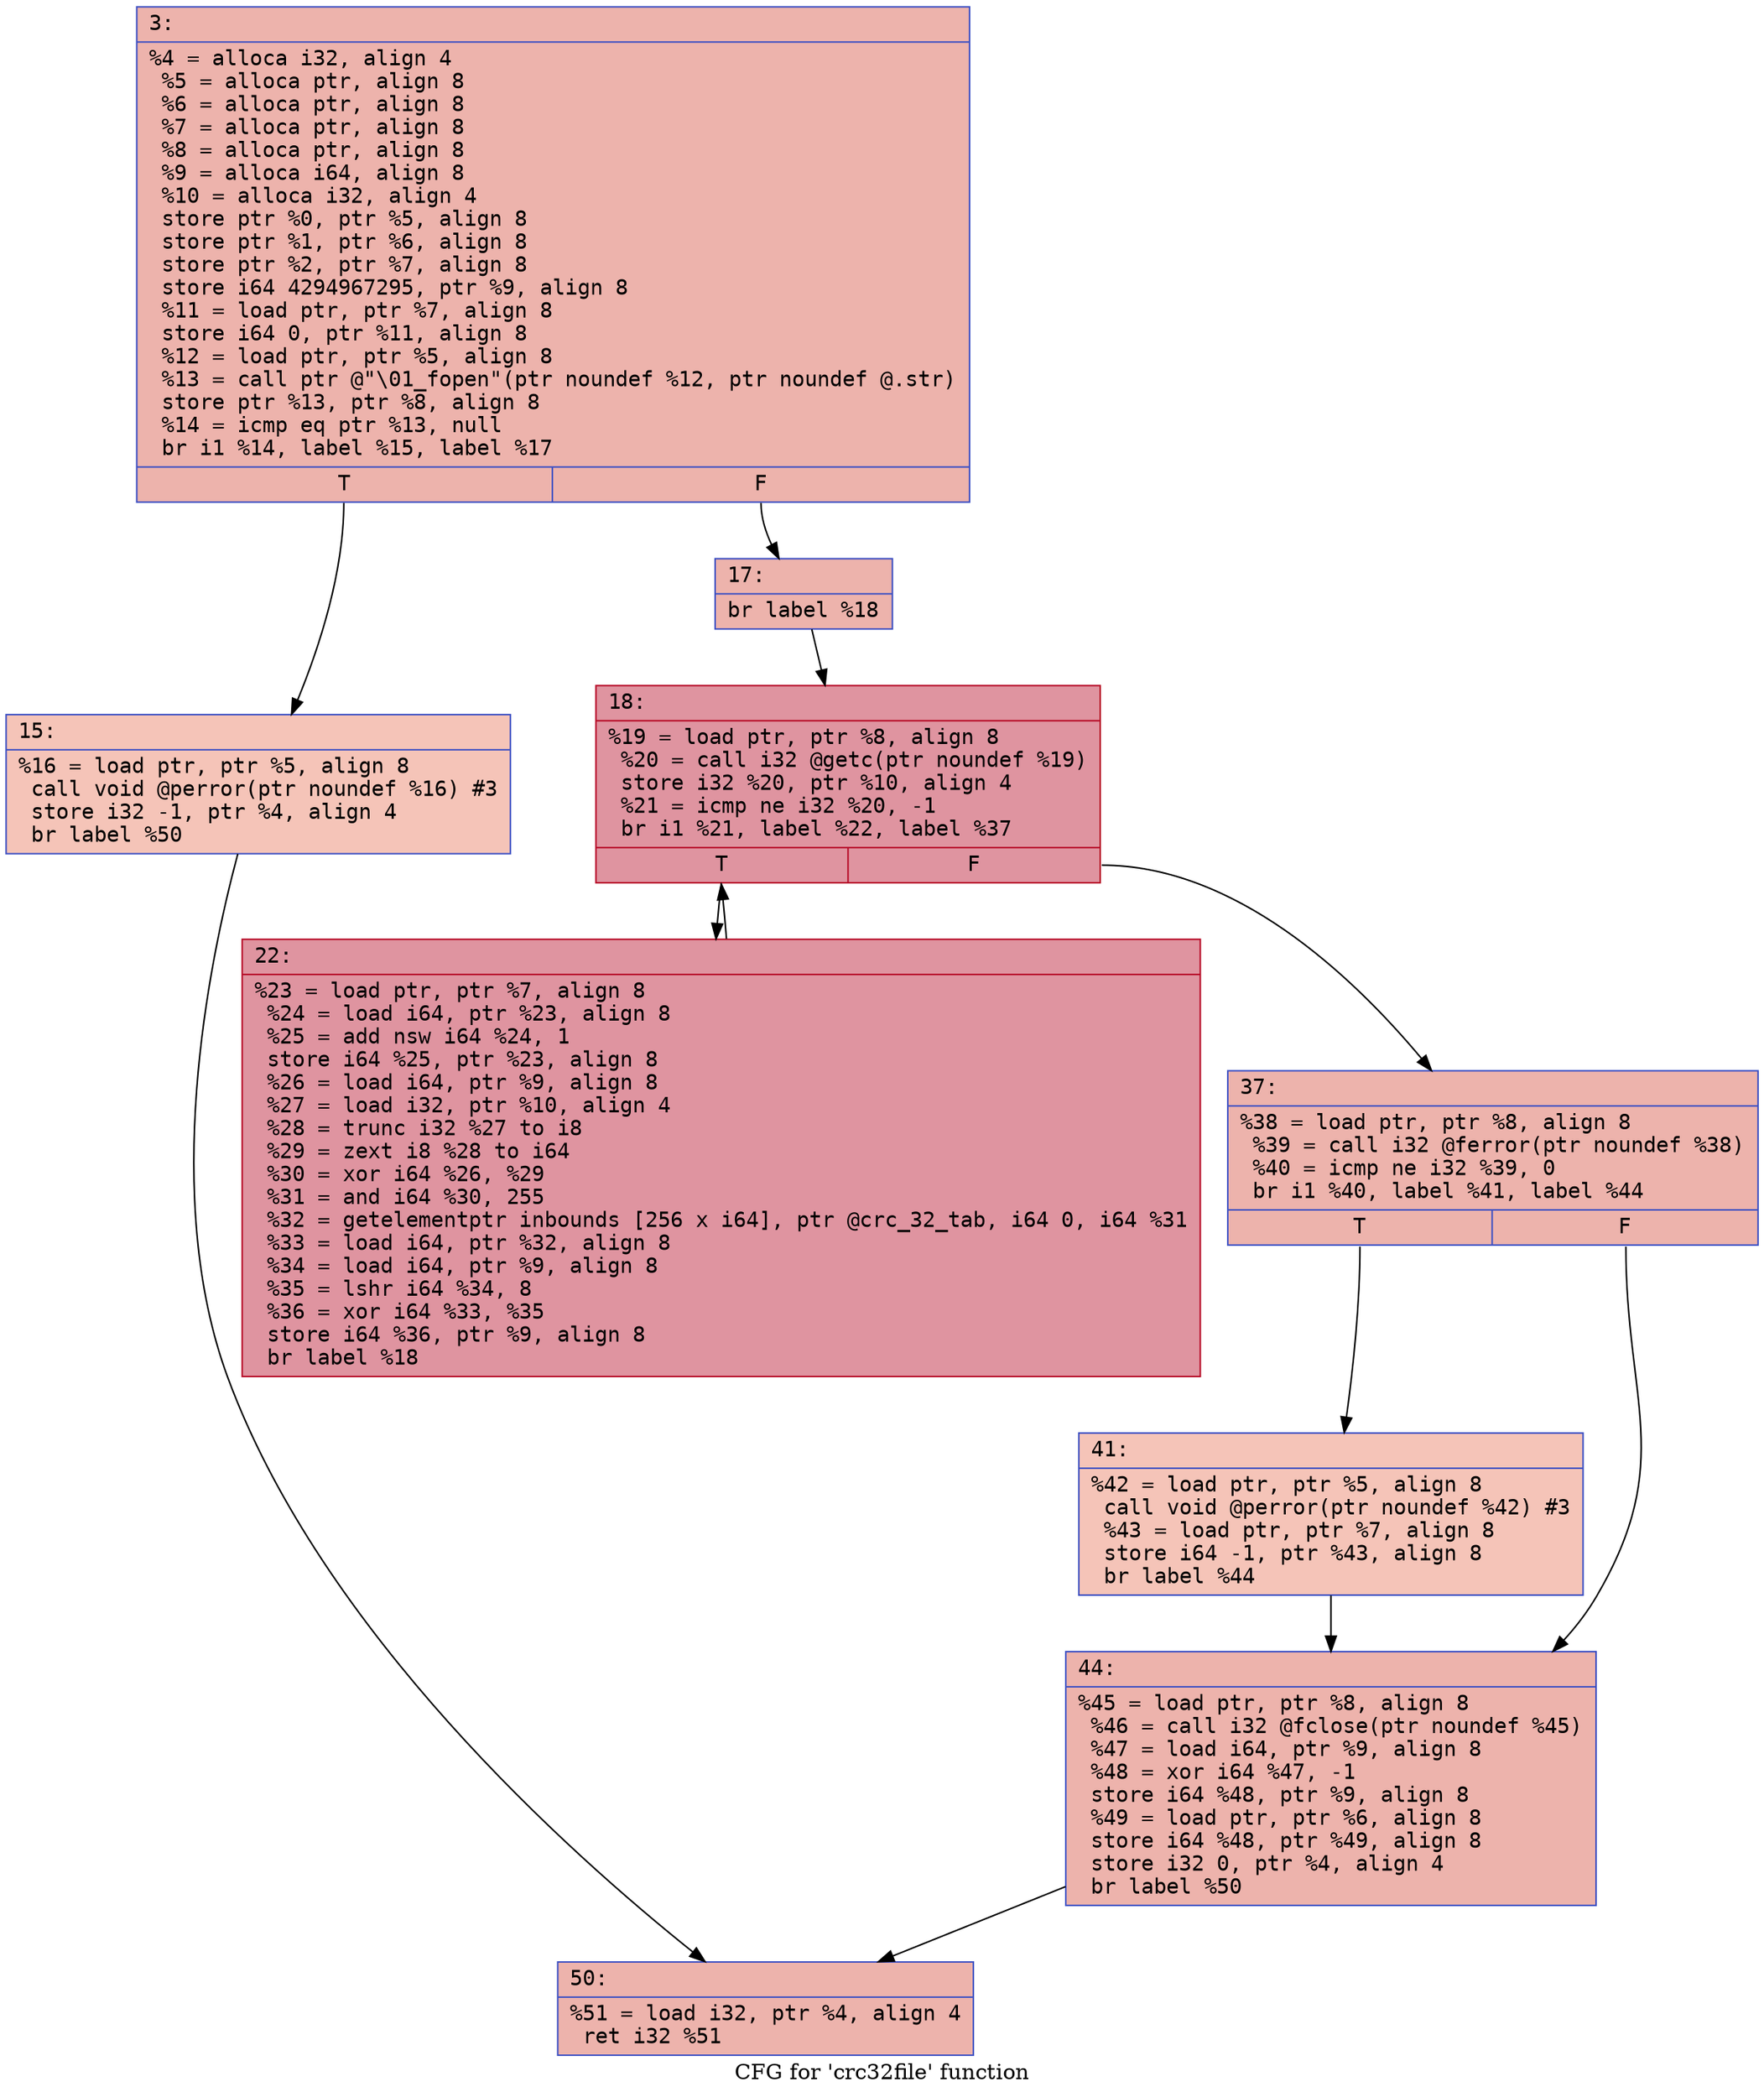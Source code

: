 digraph "CFG for 'crc32file' function" {
	label="CFG for 'crc32file' function";

	Node0x60000392c730 [shape=record,color="#3d50c3ff", style=filled, fillcolor="#d6524470" fontname="Courier",label="{3:\l|  %4 = alloca i32, align 4\l  %5 = alloca ptr, align 8\l  %6 = alloca ptr, align 8\l  %7 = alloca ptr, align 8\l  %8 = alloca ptr, align 8\l  %9 = alloca i64, align 8\l  %10 = alloca i32, align 4\l  store ptr %0, ptr %5, align 8\l  store ptr %1, ptr %6, align 8\l  store ptr %2, ptr %7, align 8\l  store i64 4294967295, ptr %9, align 8\l  %11 = load ptr, ptr %7, align 8\l  store i64 0, ptr %11, align 8\l  %12 = load ptr, ptr %5, align 8\l  %13 = call ptr @\"\\01_fopen\"(ptr noundef %12, ptr noundef @.str)\l  store ptr %13, ptr %8, align 8\l  %14 = icmp eq ptr %13, null\l  br i1 %14, label %15, label %17\l|{<s0>T|<s1>F}}"];
	Node0x60000392c730:s0 -> Node0x60000392c780[tooltip="3 -> 15\nProbability 5.88%" ];
	Node0x60000392c730:s1 -> Node0x60000392c7d0[tooltip="3 -> 17\nProbability 94.12%" ];
	Node0x60000392c780 [shape=record,color="#3d50c3ff", style=filled, fillcolor="#e97a5f70" fontname="Courier",label="{15:\l|  %16 = load ptr, ptr %5, align 8\l  call void @perror(ptr noundef %16) #3\l  store i32 -1, ptr %4, align 4\l  br label %50\l}"];
	Node0x60000392c780 -> Node0x60000392c9b0[tooltip="15 -> 50\nProbability 100.00%" ];
	Node0x60000392c7d0 [shape=record,color="#3d50c3ff", style=filled, fillcolor="#d6524470" fontname="Courier",label="{17:\l|  br label %18\l}"];
	Node0x60000392c7d0 -> Node0x60000392c820[tooltip="17 -> 18\nProbability 100.00%" ];
	Node0x60000392c820 [shape=record,color="#b70d28ff", style=filled, fillcolor="#b70d2870" fontname="Courier",label="{18:\l|  %19 = load ptr, ptr %8, align 8\l  %20 = call i32 @getc(ptr noundef %19)\l  store i32 %20, ptr %10, align 4\l  %21 = icmp ne i32 %20, -1\l  br i1 %21, label %22, label %37\l|{<s0>T|<s1>F}}"];
	Node0x60000392c820:s0 -> Node0x60000392c870[tooltip="18 -> 22\nProbability 96.88%" ];
	Node0x60000392c820:s1 -> Node0x60000392c8c0[tooltip="18 -> 37\nProbability 3.12%" ];
	Node0x60000392c870 [shape=record,color="#b70d28ff", style=filled, fillcolor="#b70d2870" fontname="Courier",label="{22:\l|  %23 = load ptr, ptr %7, align 8\l  %24 = load i64, ptr %23, align 8\l  %25 = add nsw i64 %24, 1\l  store i64 %25, ptr %23, align 8\l  %26 = load i64, ptr %9, align 8\l  %27 = load i32, ptr %10, align 4\l  %28 = trunc i32 %27 to i8\l  %29 = zext i8 %28 to i64\l  %30 = xor i64 %26, %29\l  %31 = and i64 %30, 255\l  %32 = getelementptr inbounds [256 x i64], ptr @crc_32_tab, i64 0, i64 %31\l  %33 = load i64, ptr %32, align 8\l  %34 = load i64, ptr %9, align 8\l  %35 = lshr i64 %34, 8\l  %36 = xor i64 %33, %35\l  store i64 %36, ptr %9, align 8\l  br label %18\l}"];
	Node0x60000392c870 -> Node0x60000392c820[tooltip="22 -> 18\nProbability 100.00%" ];
	Node0x60000392c8c0 [shape=record,color="#3d50c3ff", style=filled, fillcolor="#d6524470" fontname="Courier",label="{37:\l|  %38 = load ptr, ptr %8, align 8\l  %39 = call i32 @ferror(ptr noundef %38)\l  %40 = icmp ne i32 %39, 0\l  br i1 %40, label %41, label %44\l|{<s0>T|<s1>F}}"];
	Node0x60000392c8c0:s0 -> Node0x60000392c910[tooltip="37 -> 41\nProbability 5.88%" ];
	Node0x60000392c8c0:s1 -> Node0x60000392c960[tooltip="37 -> 44\nProbability 94.12%" ];
	Node0x60000392c910 [shape=record,color="#3d50c3ff", style=filled, fillcolor="#e97a5f70" fontname="Courier",label="{41:\l|  %42 = load ptr, ptr %5, align 8\l  call void @perror(ptr noundef %42) #3\l  %43 = load ptr, ptr %7, align 8\l  store i64 -1, ptr %43, align 8\l  br label %44\l}"];
	Node0x60000392c910 -> Node0x60000392c960[tooltip="41 -> 44\nProbability 100.00%" ];
	Node0x60000392c960 [shape=record,color="#3d50c3ff", style=filled, fillcolor="#d6524470" fontname="Courier",label="{44:\l|  %45 = load ptr, ptr %8, align 8\l  %46 = call i32 @fclose(ptr noundef %45)\l  %47 = load i64, ptr %9, align 8\l  %48 = xor i64 %47, -1\l  store i64 %48, ptr %9, align 8\l  %49 = load ptr, ptr %6, align 8\l  store i64 %48, ptr %49, align 8\l  store i32 0, ptr %4, align 4\l  br label %50\l}"];
	Node0x60000392c960 -> Node0x60000392c9b0[tooltip="44 -> 50\nProbability 100.00%" ];
	Node0x60000392c9b0 [shape=record,color="#3d50c3ff", style=filled, fillcolor="#d6524470" fontname="Courier",label="{50:\l|  %51 = load i32, ptr %4, align 4\l  ret i32 %51\l}"];
}

